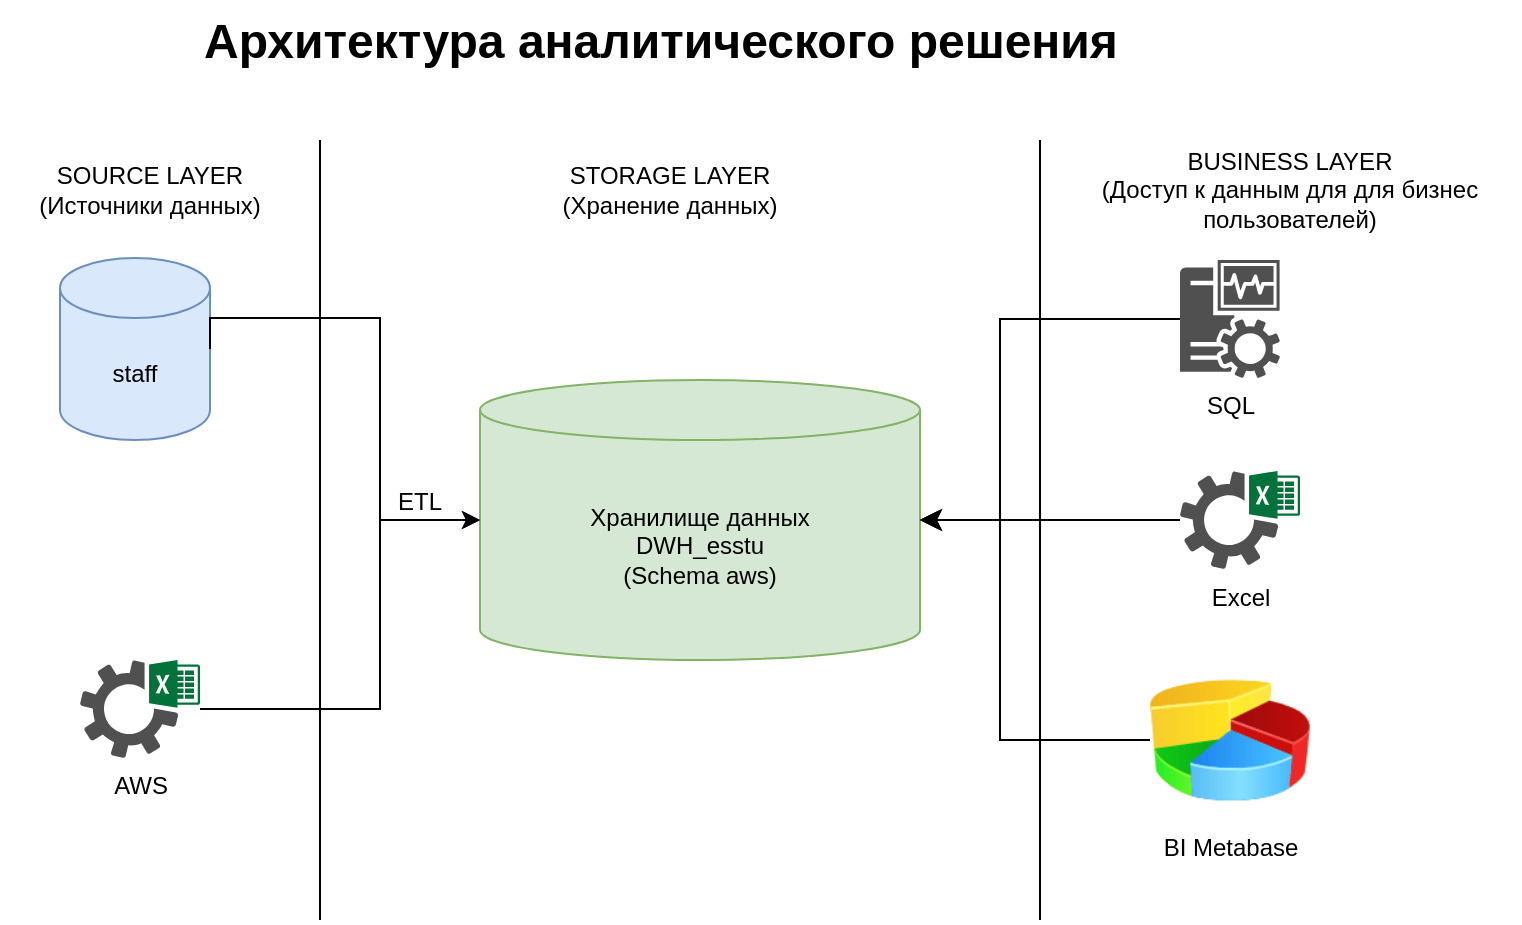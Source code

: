 <mxfile version="24.2.5" type="device">
  <diagram name="Страница — 1" id="6MtEo8myfOWqvo4Mhugv">
    <mxGraphModel dx="1434" dy="844" grid="1" gridSize="10" guides="1" tooltips="1" connect="1" arrows="1" fold="1" page="1" pageScale="1" pageWidth="827" pageHeight="1169" math="0" shadow="0">
      <root>
        <mxCell id="0" />
        <mxCell id="1" parent="0" />
        <mxCell id="UgJqzmjBnhmSjke2aVZq-2" value="" style="endArrow=none;html=1;rounded=0;" parent="1" edge="1">
          <mxGeometry width="50" height="50" relative="1" as="geometry">
            <mxPoint x="200" y="490" as="sourcePoint" />
            <mxPoint x="200" y="100" as="targetPoint" />
          </mxGeometry>
        </mxCell>
        <mxCell id="UgJqzmjBnhmSjke2aVZq-3" value="" style="endArrow=none;html=1;rounded=0;" parent="1" edge="1">
          <mxGeometry width="50" height="50" relative="1" as="geometry">
            <mxPoint x="560" y="490" as="sourcePoint" />
            <mxPoint x="560" y="100" as="targetPoint" />
          </mxGeometry>
        </mxCell>
        <mxCell id="UgJqzmjBnhmSjke2aVZq-5" value="&lt;h1 style=&quot;margin-top: 0px;&quot;&gt;Архитектура аналитического решения&amp;nbsp;&lt;/h1&gt;" style="text;html=1;whiteSpace=wrap;overflow=hidden;rounded=0;" parent="1" vertex="1">
          <mxGeometry x="140" y="30" width="470" height="50" as="geometry" />
        </mxCell>
        <mxCell id="UgJqzmjBnhmSjke2aVZq-7" value="Хранилище данных&lt;div&gt;DWH_esstu&lt;/div&gt;&lt;div&gt;(Schema aws)&lt;/div&gt;" style="shape=cylinder3;whiteSpace=wrap;html=1;boundedLbl=1;backgroundOutline=1;size=15;fillColor=#d5e8d4;strokeColor=#82b366;" parent="1" vertex="1">
          <mxGeometry x="280" y="220" width="220" height="140" as="geometry" />
        </mxCell>
        <mxCell id="UgJqzmjBnhmSjke2aVZq-8" value="ETL" style="text;html=1;align=center;verticalAlign=middle;whiteSpace=wrap;rounded=0;" parent="1" vertex="1">
          <mxGeometry x="220" y="265.5" width="60" height="30" as="geometry" />
        </mxCell>
        <mxCell id="UgJqzmjBnhmSjke2aVZq-9" value="BI Metabase" style="image;html=1;image=img/lib/clip_art/finance/Pie_Chart_128x128.png" parent="1" vertex="1">
          <mxGeometry x="615" y="360" width="80" height="80" as="geometry" />
        </mxCell>
        <mxCell id="UgJqzmjBnhmSjke2aVZq-10" value="Excel" style="sketch=0;pointerEvents=1;shadow=0;dashed=0;html=1;strokeColor=none;fillColor=#505050;labelPosition=center;verticalLabelPosition=bottom;verticalAlign=top;outlineConnect=0;align=center;shape=mxgraph.office.services.excel_services;" parent="1" vertex="1">
          <mxGeometry x="630" y="265.5" width="60" height="49" as="geometry" />
        </mxCell>
        <mxCell id="UgJqzmjBnhmSjke2aVZq-13" value="SQL" style="sketch=0;pointerEvents=1;shadow=0;dashed=0;html=1;strokeColor=none;fillColor=#505050;labelPosition=center;verticalLabelPosition=bottom;verticalAlign=top;outlineConnect=0;align=center;shape=mxgraph.office.servers.monitoring_sql_reporting_services;" parent="1" vertex="1">
          <mxGeometry x="630" y="160" width="50" height="59" as="geometry" />
        </mxCell>
        <mxCell id="UgJqzmjBnhmSjke2aVZq-15" value="" style="edgeStyle=elbowEdgeStyle;elbow=horizontal;endArrow=classic;html=1;curved=0;rounded=0;endSize=8;startSize=8;exitX=0;exitY=0.5;exitDx=0;exitDy=0;entryX=1;entryY=0.5;entryDx=0;entryDy=0;entryPerimeter=0;" parent="1" source="UgJqzmjBnhmSjke2aVZq-9" target="UgJqzmjBnhmSjke2aVZq-7" edge="1">
          <mxGeometry width="50" height="50" relative="1" as="geometry">
            <mxPoint x="500" y="480" as="sourcePoint" />
            <mxPoint x="550" y="430" as="targetPoint" />
            <Array as="points">
              <mxPoint x="540" y="340" />
            </Array>
          </mxGeometry>
        </mxCell>
        <mxCell id="UgJqzmjBnhmSjke2aVZq-18" value="" style="edgeStyle=elbowEdgeStyle;elbow=horizontal;endArrow=classic;html=1;curved=0;rounded=0;endSize=8;startSize=8;entryX=1;entryY=0.5;entryDx=0;entryDy=0;entryPerimeter=0;" parent="1" source="UgJqzmjBnhmSjke2aVZq-13" target="UgJqzmjBnhmSjke2aVZq-7" edge="1">
          <mxGeometry width="50" height="50" relative="1" as="geometry">
            <mxPoint x="660" y="80" as="sourcePoint" />
            <mxPoint x="500" y="270" as="targetPoint" />
            <Array as="points">
              <mxPoint x="540" y="220" />
            </Array>
          </mxGeometry>
        </mxCell>
        <mxCell id="UgJqzmjBnhmSjke2aVZq-19" value="" style="endArrow=classic;html=1;rounded=0;" parent="1" source="UgJqzmjBnhmSjke2aVZq-10" target="UgJqzmjBnhmSjke2aVZq-7" edge="1">
          <mxGeometry width="50" height="50" relative="1" as="geometry">
            <mxPoint x="570" y="510" as="sourcePoint" />
            <mxPoint x="620" y="460" as="targetPoint" />
          </mxGeometry>
        </mxCell>
        <mxCell id="UgJqzmjBnhmSjke2aVZq-20" value="SOURCE LAYER (Источники данных)" style="text;html=1;align=center;verticalAlign=middle;whiteSpace=wrap;rounded=0;" parent="1" vertex="1">
          <mxGeometry x="40" y="110" width="150" height="30" as="geometry" />
        </mxCell>
        <mxCell id="UgJqzmjBnhmSjke2aVZq-21" value="STORAGE LAYER&lt;div&gt;(Хранение данных)&lt;/div&gt;" style="text;html=1;align=center;verticalAlign=middle;whiteSpace=wrap;rounded=0;" parent="1" vertex="1">
          <mxGeometry x="315" y="110" width="120" height="30" as="geometry" />
        </mxCell>
        <mxCell id="UgJqzmjBnhmSjke2aVZq-23" value="BUSINESS LAYER&lt;div&gt;(Доступ к данным для для бизнес пользователей)&lt;/div&gt;" style="text;html=1;align=center;verticalAlign=middle;whiteSpace=wrap;rounded=0;" parent="1" vertex="1">
          <mxGeometry x="570" y="110" width="230" height="30" as="geometry" />
        </mxCell>
        <mxCell id="6oj1JUo5K6A0E3g63WZx-3" value="AWS&lt;div&gt;&lt;br&gt;&lt;/div&gt;" style="sketch=0;pointerEvents=1;shadow=0;dashed=0;html=1;strokeColor=none;fillColor=#505050;labelPosition=center;verticalLabelPosition=bottom;verticalAlign=top;outlineConnect=0;align=center;shape=mxgraph.office.services.excel_services;" parent="1" vertex="1">
          <mxGeometry x="80" y="360" width="60" height="49" as="geometry" />
        </mxCell>
        <mxCell id="grWhK9cGuZj0eJbqgCWp-1" value="staff" style="shape=cylinder3;whiteSpace=wrap;html=1;boundedLbl=1;backgroundOutline=1;size=15;fillColor=#dae8fc;strokeColor=#6c8ebf;" vertex="1" parent="1">
          <mxGeometry x="70" y="159" width="75" height="91" as="geometry" />
        </mxCell>
        <mxCell id="grWhK9cGuZj0eJbqgCWp-3" style="edgeStyle=orthogonalEdgeStyle;rounded=0;orthogonalLoop=1;jettySize=auto;html=1;exitX=1;exitY=0.5;exitDx=0;exitDy=0;exitPerimeter=0;entryX=0;entryY=0.5;entryDx=0;entryDy=0;entryPerimeter=0;" edge="1" parent="1" source="grWhK9cGuZj0eJbqgCWp-1" target="UgJqzmjBnhmSjke2aVZq-7">
          <mxGeometry relative="1" as="geometry">
            <Array as="points">
              <mxPoint x="145" y="189" />
              <mxPoint x="230" y="189" />
              <mxPoint x="230" y="290" />
            </Array>
          </mxGeometry>
        </mxCell>
        <mxCell id="grWhK9cGuZj0eJbqgCWp-5" style="edgeStyle=orthogonalEdgeStyle;rounded=0;orthogonalLoop=1;jettySize=auto;html=1;entryX=0;entryY=0.5;entryDx=0;entryDy=0;entryPerimeter=0;" edge="1" parent="1" source="6oj1JUo5K6A0E3g63WZx-3" target="UgJqzmjBnhmSjke2aVZq-7">
          <mxGeometry relative="1" as="geometry">
            <mxPoint x="160" y="290" as="sourcePoint" />
            <mxPoint x="295" y="391" as="targetPoint" />
            <Array as="points">
              <mxPoint x="230" y="385" />
              <mxPoint x="230" y="290" />
            </Array>
          </mxGeometry>
        </mxCell>
      </root>
    </mxGraphModel>
  </diagram>
</mxfile>
